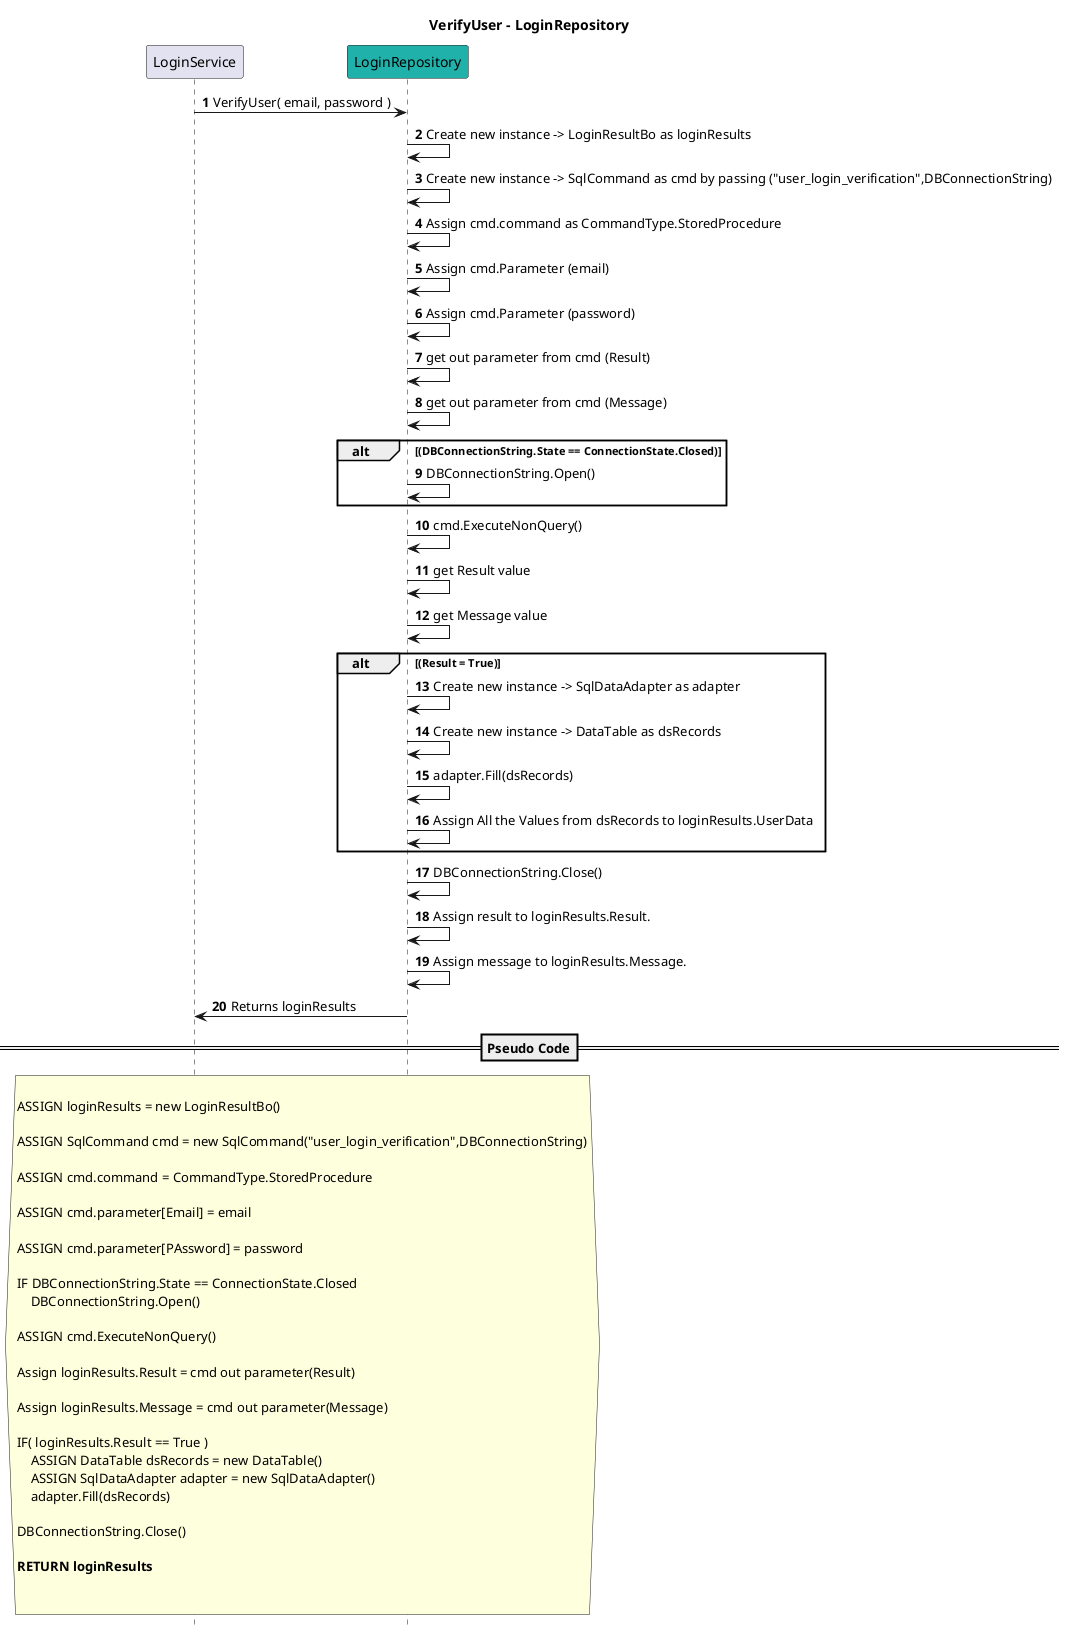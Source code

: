 @startuml
title VerifyUser - LoginRepository
autonumber
hide footbox

participant LoginService
participant LoginRepository #LightSeaGreen

LoginService -> LoginRepository : VerifyUser( email, password )

    
    LoginRepository -> LoginRepository : Create new instance -> LoginResultBo as loginResults

    LoginRepository -> LoginRepository : Create new instance -> SqlCommand as cmd by passing ("user_login_verification",DBConnectionString)

    LoginRepository -> LoginRepository : Assign cmd.command as CommandType.StoredProcedure

    LoginRepository -> LoginRepository : Assign cmd.Parameter (email)

    LoginRepository -> LoginRepository : Assign cmd.Parameter (password)

        LoginRepository -> LoginRepository : get out parameter from cmd (Result)

    LoginRepository -> LoginRepository : get out parameter from cmd (Message)
    
    alt (DBConnectionString.State == ConnectionState.Closed)
        LoginRepository -> LoginRepository : DBConnectionString.Open()
    end

    LoginRepository -> LoginRepository : cmd.ExecuteNonQuery()

    LoginRepository -> LoginRepository : get Result value

    LoginRepository -> LoginRepository : get Message value
    
    alt (Result = True)
        LoginRepository -> LoginRepository : Create new instance -> SqlDataAdapter as adapter
        LoginRepository -> LoginRepository : Create new instance -> DataTable as dsRecords
        LoginRepository -> LoginRepository : adapter.Fill(dsRecords)
        LoginRepository -> LoginRepository : Assign All the Values from dsRecords to loginResults.UserData 
    end

    LoginRepository -> LoginRepository : DBConnectionString.Close()

    LoginRepository -> LoginRepository : Assign result to loginResults.Result.

    LoginRepository -> LoginRepository : Assign message to loginResults.Message.

    LoginRepository -> LoginService : Returns loginResults




==Pseudo Code==
hnote across
  
        ASSIGN loginResults = new LoginResultBo()

        ASSIGN SqlCommand cmd = new SqlCommand("user_login_verification",DBConnectionString)
        
        ASSIGN cmd.command = CommandType.StoredProcedure

        ASSIGN cmd.parameter[Email] = email

        ASSIGN cmd.parameter[PAssword] = password
        
        IF DBConnectionString.State == ConnectionState.Closed
            DBConnectionString.Open()
        
        ASSIGN cmd.ExecuteNonQuery() 

        Assign loginResults.Result = cmd out parameter(Result)

        Assign loginResults.Message = cmd out parameter(Message)

        IF( loginResults.Result == True )
            ASSIGN DataTable dsRecords = new DataTable()
            ASSIGN SqlDataAdapter adapter = new SqlDataAdapter()
            adapter.Fill(dsRecords)

        DBConnectionString.Close()

        **RETURN loginResults**
   
    
end note

@enduml